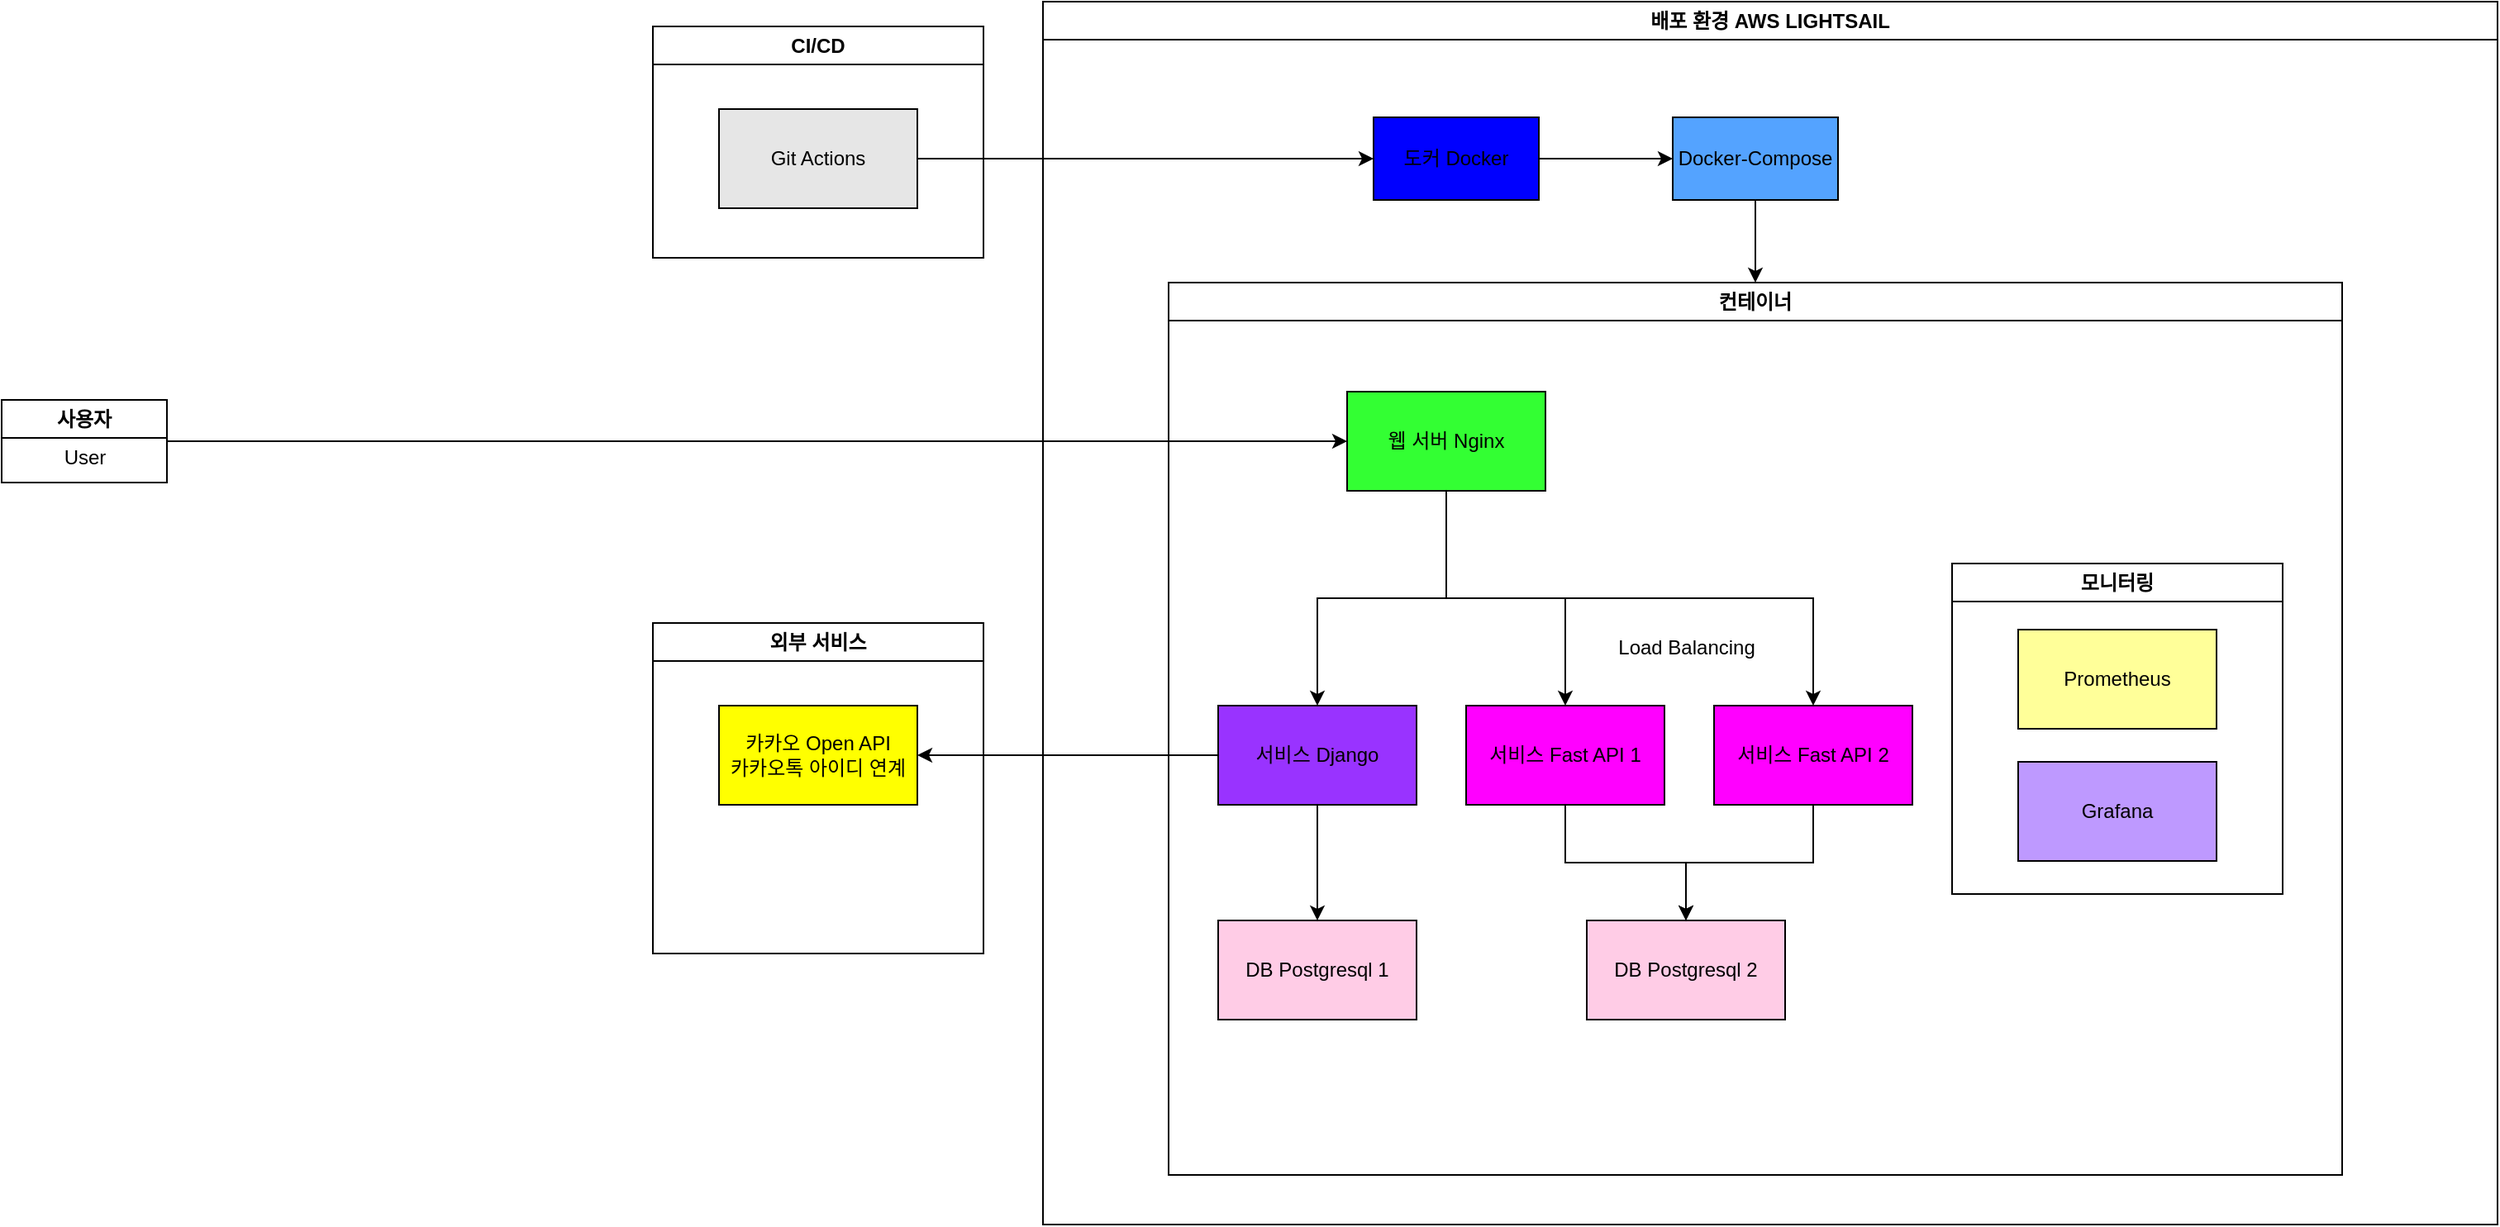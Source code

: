 <mxfile version="26.0.8">
  <diagram id="sHLM1WUIcSf7jeSLr0Zp" name="페이지-2">
    <mxGraphModel dx="2230" dy="776" grid="1" gridSize="10" guides="1" tooltips="1" connect="1" arrows="1" fold="1" page="1" pageScale="1" pageWidth="827" pageHeight="1169" math="0" shadow="0">
      <root>
        <mxCell id="0" />
        <mxCell id="1" parent="0" />
        <mxCell id="WICqnfiYOKUODWsPUGrs-3" value="배포 환경 AWS LIGHTSAIL" style="swimlane;whiteSpace=wrap;html=1;" vertex="1" parent="1">
          <mxGeometry x="450" y="320" width="880" height="740" as="geometry">
            <mxRectangle x="400" y="370" width="150" height="30" as="alternateBounds" />
          </mxGeometry>
        </mxCell>
        <mxCell id="WICqnfiYOKUODWsPUGrs-6" value="컨테이너" style="swimlane;whiteSpace=wrap;html=1;" vertex="1" parent="WICqnfiYOKUODWsPUGrs-3">
          <mxGeometry x="76" y="170" width="710" height="540" as="geometry" />
        </mxCell>
        <mxCell id="WICqnfiYOKUODWsPUGrs-17" style="edgeStyle=orthogonalEdgeStyle;rounded=0;orthogonalLoop=1;jettySize=auto;html=1;" edge="1" parent="WICqnfiYOKUODWsPUGrs-6" source="WICqnfiYOKUODWsPUGrs-8" target="WICqnfiYOKUODWsPUGrs-9">
          <mxGeometry relative="1" as="geometry" />
        </mxCell>
        <mxCell id="WICqnfiYOKUODWsPUGrs-18" style="edgeStyle=orthogonalEdgeStyle;rounded=0;orthogonalLoop=1;jettySize=auto;html=1;entryX=0.5;entryY=0;entryDx=0;entryDy=0;" edge="1" parent="WICqnfiYOKUODWsPUGrs-6" source="WICqnfiYOKUODWsPUGrs-8" target="WICqnfiYOKUODWsPUGrs-10">
          <mxGeometry relative="1" as="geometry" />
        </mxCell>
        <mxCell id="WICqnfiYOKUODWsPUGrs-19" style="edgeStyle=orthogonalEdgeStyle;rounded=0;orthogonalLoop=1;jettySize=auto;html=1;entryX=0.5;entryY=0;entryDx=0;entryDy=0;entryPerimeter=0;" edge="1" parent="WICqnfiYOKUODWsPUGrs-6" target="WICqnfiYOKUODWsPUGrs-16">
          <mxGeometry relative="1" as="geometry">
            <mxPoint x="168.0" y="121" as="sourcePoint" />
            <mxPoint x="390" y="251" as="targetPoint" />
            <Array as="points">
              <mxPoint x="168" y="191" />
              <mxPoint x="390" y="191" />
            </Array>
          </mxGeometry>
        </mxCell>
        <mxCell id="WICqnfiYOKUODWsPUGrs-8" value="웹 서버 Nginx" style="rounded=0;whiteSpace=wrap;html=1;fillColor=light-dark(#33FF33,var(--ge-dark-color, #121212));" vertex="1" parent="WICqnfiYOKUODWsPUGrs-6">
          <mxGeometry x="108" y="66" width="120" height="60" as="geometry" />
        </mxCell>
        <mxCell id="WICqnfiYOKUODWsPUGrs-27" style="edgeStyle=orthogonalEdgeStyle;rounded=0;orthogonalLoop=1;jettySize=auto;html=1;entryX=0.5;entryY=0;entryDx=0;entryDy=0;" edge="1" parent="WICqnfiYOKUODWsPUGrs-6" source="WICqnfiYOKUODWsPUGrs-9" target="WICqnfiYOKUODWsPUGrs-24">
          <mxGeometry relative="1" as="geometry" />
        </mxCell>
        <mxCell id="WICqnfiYOKUODWsPUGrs-9" value="서비스 Django" style="rounded=0;whiteSpace=wrap;html=1;fillColor=light-dark(#9933FF,var(--ge-dark-color, #121212));" vertex="1" parent="WICqnfiYOKUODWsPUGrs-6">
          <mxGeometry x="30" y="256" width="120" height="60" as="geometry" />
        </mxCell>
        <mxCell id="WICqnfiYOKUODWsPUGrs-28" style="edgeStyle=orthogonalEdgeStyle;rounded=0;orthogonalLoop=1;jettySize=auto;html=1;" edge="1" parent="WICqnfiYOKUODWsPUGrs-6" source="WICqnfiYOKUODWsPUGrs-10" target="WICqnfiYOKUODWsPUGrs-25">
          <mxGeometry relative="1" as="geometry" />
        </mxCell>
        <mxCell id="WICqnfiYOKUODWsPUGrs-10" value="서비스 Fast API 1" style="rounded=0;whiteSpace=wrap;html=1;fillColor=light-dark(#FF00FF,var(--ge-dark-color, #121212));" vertex="1" parent="WICqnfiYOKUODWsPUGrs-6">
          <mxGeometry x="180" y="256" width="120" height="60" as="geometry" />
        </mxCell>
        <mxCell id="WICqnfiYOKUODWsPUGrs-29" style="edgeStyle=orthogonalEdgeStyle;rounded=0;orthogonalLoop=1;jettySize=auto;html=1;entryX=0.5;entryY=0;entryDx=0;entryDy=0;" edge="1" parent="WICqnfiYOKUODWsPUGrs-6" source="WICqnfiYOKUODWsPUGrs-16" target="WICqnfiYOKUODWsPUGrs-25">
          <mxGeometry relative="1" as="geometry" />
        </mxCell>
        <mxCell id="WICqnfiYOKUODWsPUGrs-16" value="서비스 Fast API 2" style="rounded=0;whiteSpace=wrap;html=1;fillColor=light-dark(#FF00FF,var(--ge-dark-color, #121212));" vertex="1" parent="WICqnfiYOKUODWsPUGrs-6">
          <mxGeometry x="330" y="256" width="120" height="60" as="geometry" />
        </mxCell>
        <mxCell id="WICqnfiYOKUODWsPUGrs-21" value="Load Balancing" style="text;html=1;align=center;verticalAlign=middle;resizable=0;points=[];autosize=1;strokeColor=none;fillColor=none;" vertex="1" parent="WICqnfiYOKUODWsPUGrs-6">
          <mxGeometry x="258" y="206" width="110" height="30" as="geometry" />
        </mxCell>
        <mxCell id="WICqnfiYOKUODWsPUGrs-24" value="DB Postgresql 1" style="rounded=0;whiteSpace=wrap;html=1;fillColor=light-dark(#FFCCE6,var(--ge-dark-color, #121212));" vertex="1" parent="WICqnfiYOKUODWsPUGrs-6">
          <mxGeometry x="30" y="386" width="120" height="60" as="geometry" />
        </mxCell>
        <mxCell id="WICqnfiYOKUODWsPUGrs-25" value="DB Postgresql 2" style="rounded=0;whiteSpace=wrap;html=1;fillColor=light-dark(#FFCCE6,var(--ge-dark-color, #121212));" vertex="1" parent="WICqnfiYOKUODWsPUGrs-6">
          <mxGeometry x="253" y="386" width="120" height="60" as="geometry" />
        </mxCell>
        <mxCell id="WICqnfiYOKUODWsPUGrs-34" value="모니터링" style="swimlane;whiteSpace=wrap;html=1;" vertex="1" parent="WICqnfiYOKUODWsPUGrs-6">
          <mxGeometry x="474" y="170" width="200" height="200" as="geometry" />
        </mxCell>
        <mxCell id="WICqnfiYOKUODWsPUGrs-12" value="Prometheus" style="rounded=0;whiteSpace=wrap;html=1;fillColor=light-dark(#FFFF99,var(--ge-dark-color, #121212));" vertex="1" parent="WICqnfiYOKUODWsPUGrs-34">
          <mxGeometry x="40" y="40" width="120" height="60" as="geometry" />
        </mxCell>
        <mxCell id="WICqnfiYOKUODWsPUGrs-11" value="Grafana" style="rounded=0;whiteSpace=wrap;html=1;fillColor=light-dark(#BE99FF,var(--ge-dark-color, #121212));" vertex="1" parent="WICqnfiYOKUODWsPUGrs-34">
          <mxGeometry x="40" y="120" width="120" height="60" as="geometry" />
        </mxCell>
        <mxCell id="WICqnfiYOKUODWsPUGrs-30" value="" style="edgeStyle=orthogonalEdgeStyle;rounded=0;orthogonalLoop=1;jettySize=auto;html=1;" edge="1" parent="WICqnfiYOKUODWsPUGrs-3" source="WICqnfiYOKUODWsPUGrs-7" target="WICqnfiYOKUODWsPUGrs-13">
          <mxGeometry relative="1" as="geometry" />
        </mxCell>
        <mxCell id="WICqnfiYOKUODWsPUGrs-7" value="도커 Docker" style="rounded=0;whiteSpace=wrap;html=1;fillColor=light-dark(#0000FF,var(--ge-dark-color, #121212));" vertex="1" parent="WICqnfiYOKUODWsPUGrs-3">
          <mxGeometry x="200" y="70" width="100" height="50" as="geometry" />
        </mxCell>
        <mxCell id="WICqnfiYOKUODWsPUGrs-31" style="edgeStyle=orthogonalEdgeStyle;rounded=0;orthogonalLoop=1;jettySize=auto;html=1;" edge="1" parent="WICqnfiYOKUODWsPUGrs-3" source="WICqnfiYOKUODWsPUGrs-13" target="WICqnfiYOKUODWsPUGrs-6">
          <mxGeometry relative="1" as="geometry" />
        </mxCell>
        <mxCell id="WICqnfiYOKUODWsPUGrs-13" value="Docker-Compose" style="rounded=0;whiteSpace=wrap;html=1;fillColor=light-dark(#54A3FF,var(--ge-dark-color, #121212));" vertex="1" parent="WICqnfiYOKUODWsPUGrs-3">
          <mxGeometry x="381" y="70" width="100" height="50" as="geometry" />
        </mxCell>
        <mxCell id="WICqnfiYOKUODWsPUGrs-33" style="edgeStyle=orthogonalEdgeStyle;rounded=0;orthogonalLoop=1;jettySize=auto;html=1;" edge="1" parent="1" source="WICqnfiYOKUODWsPUGrs-4" target="WICqnfiYOKUODWsPUGrs-8">
          <mxGeometry relative="1" as="geometry" />
        </mxCell>
        <mxCell id="WICqnfiYOKUODWsPUGrs-4" value="사용자" style="swimlane;whiteSpace=wrap;html=1;" vertex="1" parent="1">
          <mxGeometry x="-180" y="561" width="100" height="50" as="geometry" />
        </mxCell>
        <mxCell id="WICqnfiYOKUODWsPUGrs-5" value="User" style="text;html=1;align=center;verticalAlign=middle;resizable=0;points=[];autosize=1;strokeColor=none;fillColor=none;" vertex="1" parent="WICqnfiYOKUODWsPUGrs-4">
          <mxGeometry x="25" y="20" width="50" height="30" as="geometry" />
        </mxCell>
        <mxCell id="WICqnfiYOKUODWsPUGrs-14" value="CI/CD" style="swimlane;whiteSpace=wrap;html=1;" vertex="1" parent="1">
          <mxGeometry x="214" y="335" width="200" height="140" as="geometry" />
        </mxCell>
        <mxCell id="WICqnfiYOKUODWsPUGrs-15" value="Git Actions" style="rounded=0;whiteSpace=wrap;html=1;fillColor=light-dark(#E6E6E6,var(--ge-dark-color, #121212));" vertex="1" parent="WICqnfiYOKUODWsPUGrs-14">
          <mxGeometry x="40" y="50" width="120" height="60" as="geometry" />
        </mxCell>
        <mxCell id="WICqnfiYOKUODWsPUGrs-35" style="edgeStyle=orthogonalEdgeStyle;rounded=0;orthogonalLoop=1;jettySize=auto;html=1;entryX=0;entryY=0.5;entryDx=0;entryDy=0;" edge="1" parent="1" source="WICqnfiYOKUODWsPUGrs-15" target="WICqnfiYOKUODWsPUGrs-7">
          <mxGeometry relative="1" as="geometry" />
        </mxCell>
        <mxCell id="WICqnfiYOKUODWsPUGrs-36" value="&lt;div&gt;외부 서비스&lt;/div&gt;" style="swimlane;whiteSpace=wrap;html=1;" vertex="1" parent="1">
          <mxGeometry x="214" y="696" width="200" height="200" as="geometry" />
        </mxCell>
        <mxCell id="WICqnfiYOKUODWsPUGrs-37" value="카카오 Open API&lt;div&gt;카카오톡 아이디 연계&lt;/div&gt;" style="rounded=0;whiteSpace=wrap;html=1;fillColor=light-dark(#FFFF00,var(--ge-dark-color, #121212));" vertex="1" parent="WICqnfiYOKUODWsPUGrs-36">
          <mxGeometry x="40" y="50" width="120" height="60" as="geometry" />
        </mxCell>
        <mxCell id="WICqnfiYOKUODWsPUGrs-39" style="edgeStyle=orthogonalEdgeStyle;rounded=0;orthogonalLoop=1;jettySize=auto;html=1;entryX=1;entryY=0.5;entryDx=0;entryDy=0;" edge="1" parent="1" source="WICqnfiYOKUODWsPUGrs-9" target="WICqnfiYOKUODWsPUGrs-37">
          <mxGeometry relative="1" as="geometry" />
        </mxCell>
      </root>
    </mxGraphModel>
  </diagram>
</mxfile>
